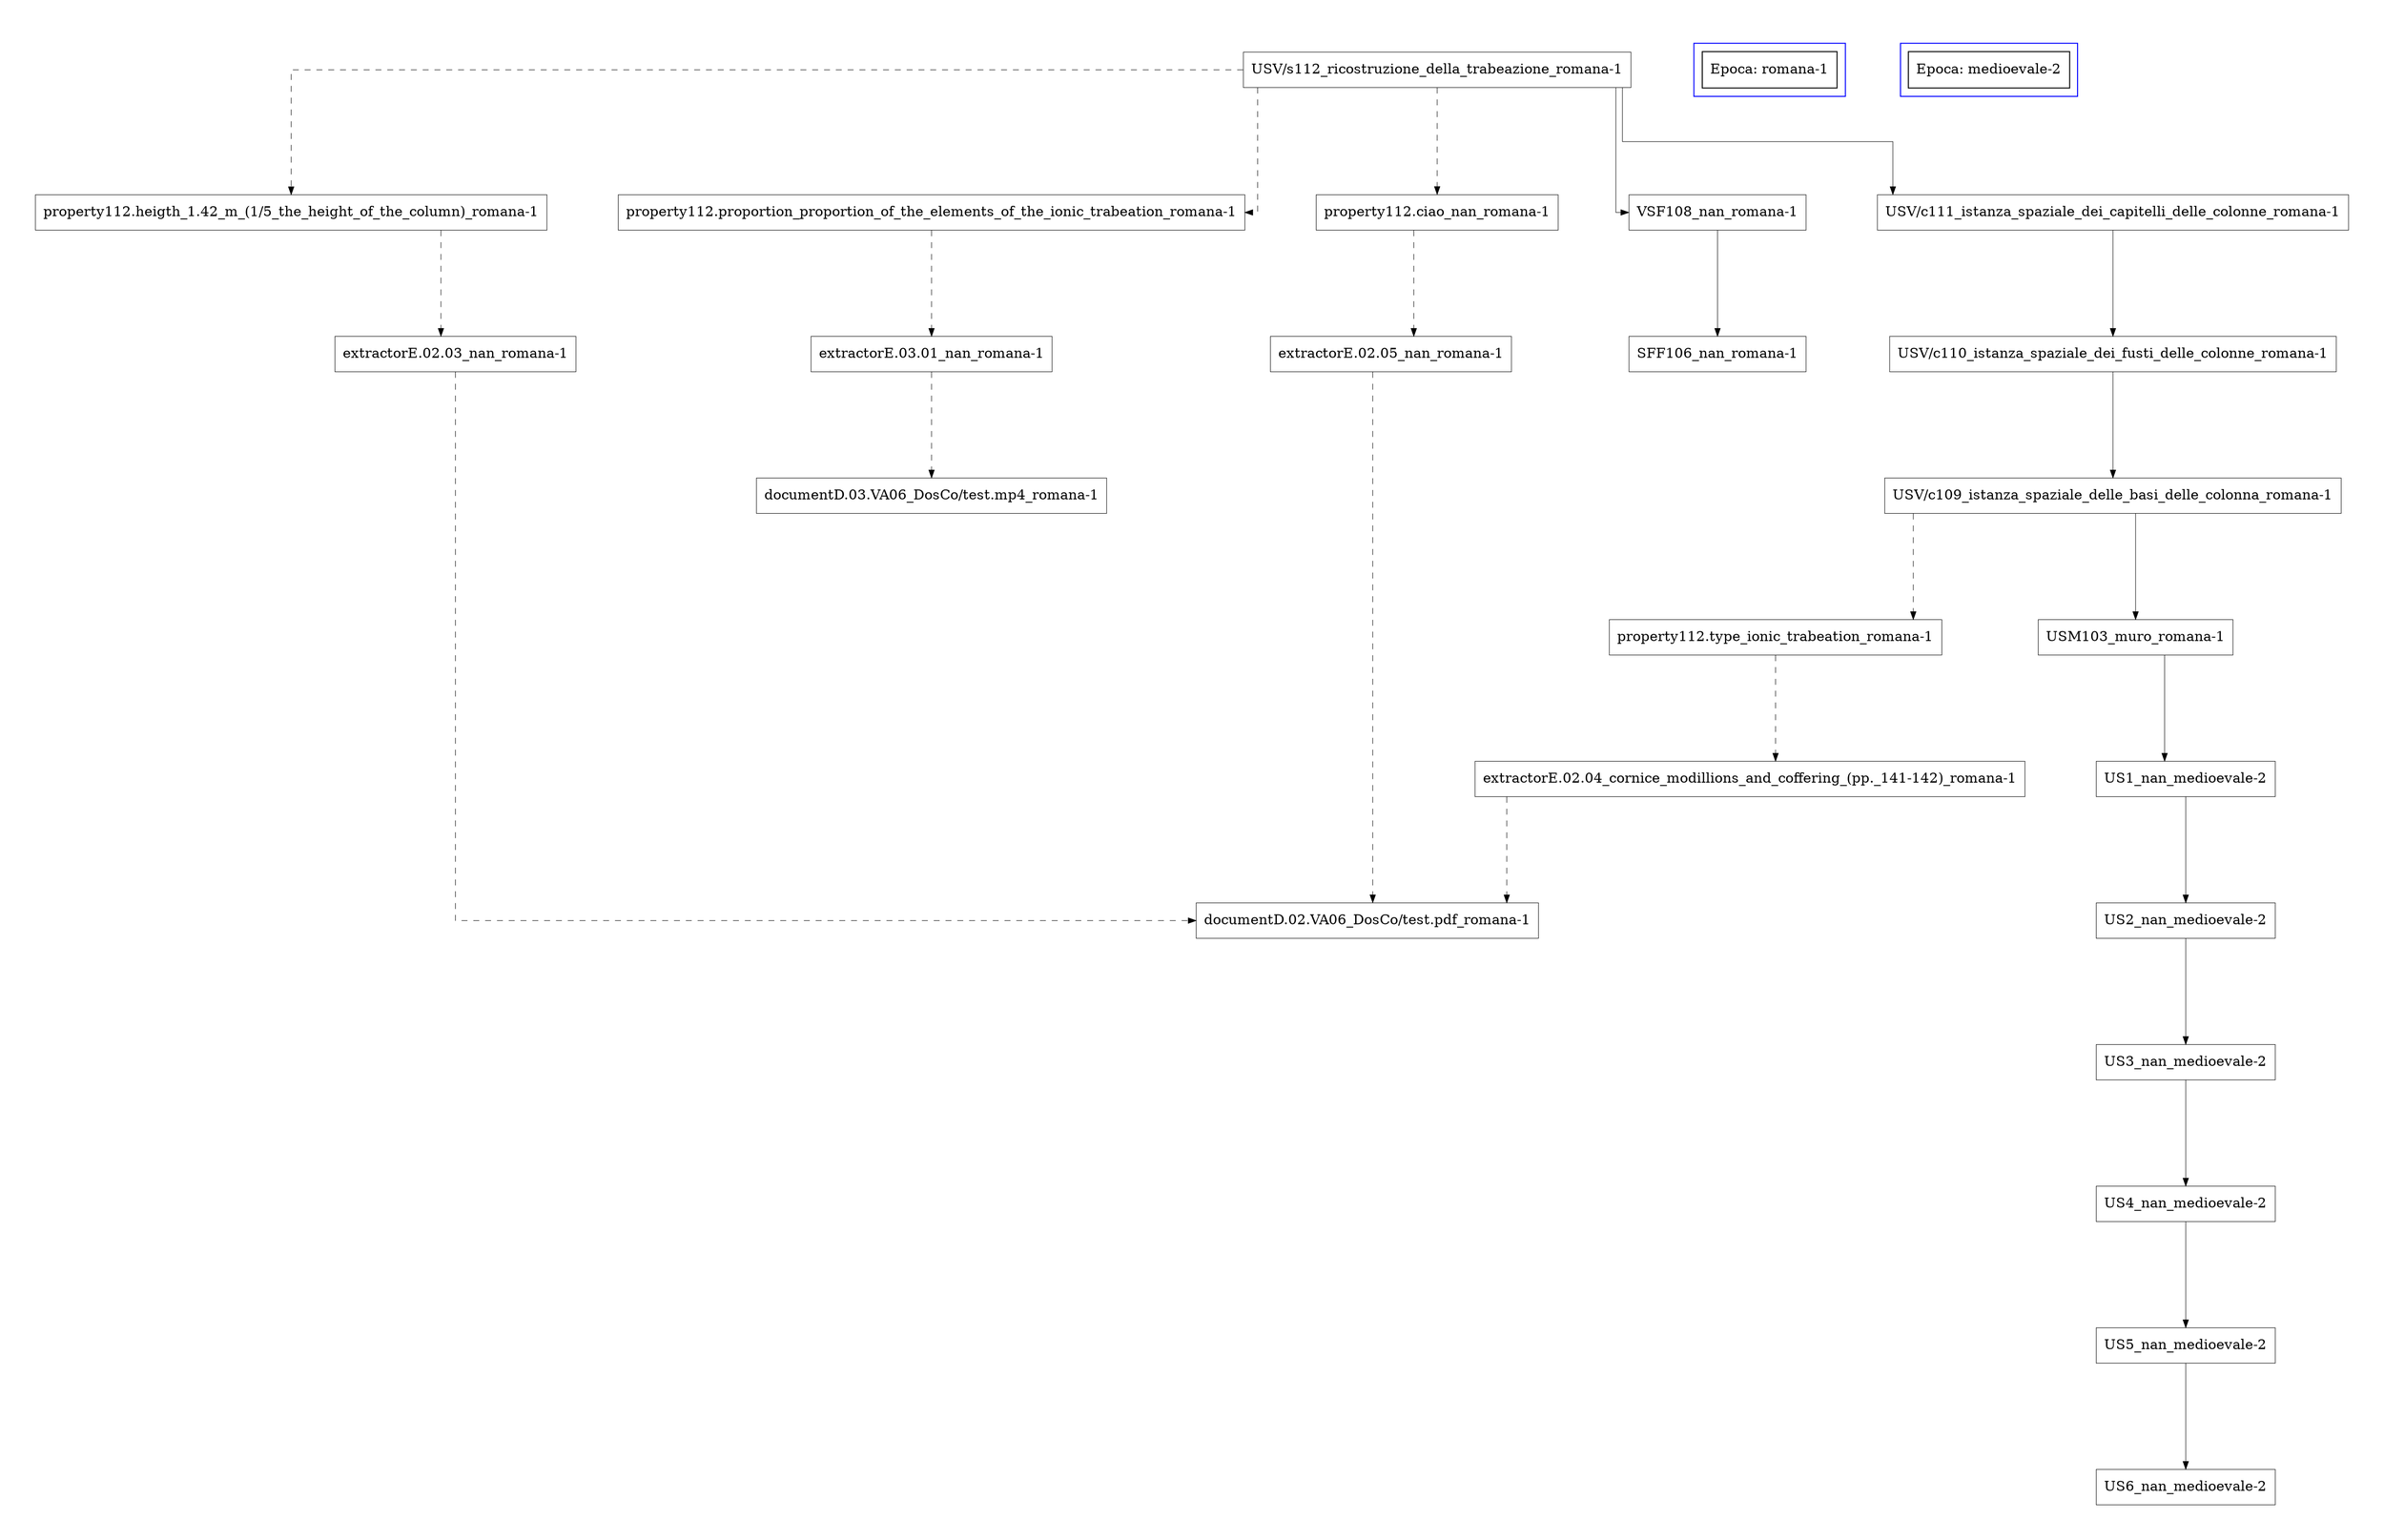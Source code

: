 digraph {
	graph [bb="0,0,2106.2,1493",
		compound=true,
		dpi=300,
		nodesep=1,
		pad=0.5,
		rankdir=TB,
		ranksep=1.5,
		splines=ortho
	];
	node [label="\N"];
	subgraph main2 {
		node [color=black,
			fillcolor=white,
			penwidth=.5,
			shape=box,
			style=filled
		];
		edge [arrowhead=normal,
			arrowsize=.8,
			penwidth=.5,
			style=dashed
		];
		"USV/c109_istanza_spaziale_delle_basi_delle_colonna_romana-1"	[height=0.5,
			pos="1103.5,1026",
			width=5.2535];
		"property112.type_ionic_trabeation_romana-1"	[height=0.5,
			pos="800.5,882",
			width=3.7326];
		"USV/c109_istanza_spaziale_delle_basi_delle_colonna_romana-1" -> "property112.type_ionic_trabeation_romana-1"	[pos="e,924.62,900.09 924.62,1007.8 924.62,1007.8 924.62,908.09 924.62,908.09"];
		"USV/s112_ricostruzione_della_trabeazione_romana-1"	[height=0.5,
			pos="951.5,1458.5",
			width=4.3993];
		"property112.heigth_1.42_m_(1/5_the_height_of_the_column)_romana-1"	[height=0.5,
			pos="210.5,1314",
			width=5.8472];
		"USV/s112_ricostruzione_della_trabeazione_romana-1" -> "property112.heigth_1.42_m_(1/5_the_height_of_the_column)_romana-1"	[pos="e,412.94,1332.2 822.12,1440.2 822.12,1418.7 822.12,1386 822.12,1386 822.12,1386 412.94,1386 412.94,1386 412.94,1386 412.94,1340.2 \
412.94,1340.2"];
		"property112.proportion_proportion_of_the_elements_of_the_ionic_trabeation_romana-1"	[height=0.5,
			pos="1627.5,1314",
			width=7.1493];
		"USV/s112_ricostruzione_della_trabeazione_romana-1" -> "property112.proportion_proportion_of_the_elements_of_the_ionic_trabeation_romana-1"	[pos="e,1627.5,1332.3 1110,1452 1309.8,1452 1627.5,1452 1627.5,1452 1627.5,1452 1627.5,1340.3 1627.5,1340.3"];
		"property112.ciao_nan_romana-1"	[height=0.5,
			pos="592.5,1314",
			width=2.7535];
		"USV/s112_ricostruzione_della_trabeazione_romana-1" -> "property112.ciao_nan_romana-1"	[pos="e,692.12,1314 851.12,1440.2 851.12,1401.3 851.12,1314 851.12,1314 851.12,1314 700.12,1314 700.12,1314"];
		"extractorE.02.04_cornice_modillions_and_coffering_(pp._141-142)_romana-1"	[height=0.5,
			pos="787.5,738",
			width=6.3264];
		"property112.type_ionic_trabeation_romana-1" -> "extractorE.02.04_cornice_modillions_and_coffering_(pp._141-142)_romana-1"	[pos="e,800.5,756.09 800.5,863.76 800.5,863.76 800.5,764.09 800.5,764.09"];
		"documentD.02.VA06_DosCo/test.pdf_romana-1"	[height=0.5,
			pos="450.5,594",
			width=4.0243];
		"extractorE.02.04_cornice_modillions_and_coffering_(pp._141-142)_romana-1" -> "documentD.02.VA06_DosCo/test.pdf_romana-1"	[pos="e,577.56,612.09 577.56,719.76 577.56,719.76 577.56,620.09 577.56,620.09"];
		"extractorE.02.03_nan_romana-1"	[height=0.5,
			pos="224.5,1170",
			width=2.7118];
		"property112.heigth_1.42_m_(1/5_the_height_of_the_column)_romana-1" -> "extractorE.02.03_nan_romana-1"	[pos="e,224.5,1188.1 224.5,1295.8 224.5,1295.8 224.5,1196.1 224.5,1196.1"];
		"extractorE.03.01_nan_romana-1"	[height=0.5,
			pos="1627.5,1170",
			width=2.7118];
		"property112.proportion_proportion_of_the_elements_of_the_ionic_trabeation_romana-1" -> "extractorE.03.01_nan_romana-1"	[pos="e,1627.5,1188.1 1627.5,1295.8 1627.5,1295.8 1627.5,1196.1 1627.5,1196.1"];
		"extractorE.02.05_nan_romana-1"	[height=0.5,
			pos="521.5,1170",
			width=2.7118];
		"property112.ciao_nan_romana-1" -> "extractorE.02.05_nan_romana-1"	[pos="e,556.25,1188.1 556.25,1295.8 556.25,1295.8 556.25,1196.1 556.25,1196.1"];
		"extractorE.02.03_nan_romana-1" -> "documentD.02.VA06_DosCo/test.pdf_romana-1"	[pos="e,313.88,612.48 313.88,1151.8 313.88,1151.8 313.88,620.48 313.88,620.48"];
		"documentD.03.VA06_DosCo/test.mp4_romana-1"	[height=0.5,
			pos="1627.5,1026",
			width=4.0972];
		"extractorE.03.01_nan_romana-1" -> "documentD.03.VA06_DosCo/test.mp4_romana-1"	[pos="e,1627.5,1044.1 1627.5,1151.8 1627.5,1151.8 1627.5,1052.1 1627.5,1052.1"];
		"extractorE.02.05_nan_romana-1" -> "documentD.02.VA06_DosCo/test.pdf_romana-1"	[pos="e,491.81,612.48 491.81,1151.8 491.81,1151.8 491.81,620.48 491.81,620.48"];
	}
	subgraph cluster0 {
		graph [bb="396.5,1432,524.5,1485",
			color=blue
		];
		node [fillcolor=white,
			gradientangle=90,
			label="Epoca: romana-1",
			shape=record,
			style=filled
		];
		"Epoca: romana-1"	[height=0.51389,
			pos="460.5,1458.5",
			rects="404.88,1440.5,516.12,1476.5",
			width=1.5451];
	}
	subgraph main {
		graph [rankdir=TB];
		node [color=black,
			fillcolor=white,
			penwidth=.5,
			shape=box,
			style=filled
		];
		edge [arrowhead=normal,
			arrowsize=.8,
			penwidth=.5,
			style=solid
		];
		"USV/c109_istanza_spaziale_delle_basi_delle_colonna_romana-1";
		"USM103_muro_romana-1"	[height=0.5,
			pos="1138.5,882",
			width=2.2639];
		"USV/c109_istanza_spaziale_delle_basi_delle_colonna_romana-1" -> "USM103_muro_romana-1"	[pos="e,1138.5,900.09 1138.5,1007.8 1138.5,1007.8 1138.5,908.09 1138.5,908.09"];
		"US1_nan_medioevale-2"	[height=0.5,
			pos="1161.5,738",
			width=2.066];
		"USM103_muro_romana-1" -> "US1_nan_medioevale-2"	[pos="e,1153.6,756.09 1153.6,863.76 1153.6,863.76 1153.6,764.09 1153.6,764.09"];
		"USV/s112_ricostruzione_della_trabeazione_romana-1";
		"VSF108_nan_romana-1"	[height=0.5,
			pos="2031.5,1314",
			width=2.0764];
		"USV/s112_ricostruzione_della_trabeazione_romana-1" -> "VSF108_nan_romana-1"	[pos="e,2031.5,1332.4 1110.3,1464 1410.5,1464 2031.5,1464 2031.5,1464 2031.5,1464 2031.5,1340.4 2031.5,1340.4"];
		"USV/c111_istanza_spaziale_dei_capitelli_delle_colonne_romana-1"	[height=0.5,
			pos="1103.5,1314",
			width=5.3993];
		"USV/s112_ricostruzione_della_trabeazione_romana-1" -> "USV/c111_istanza_spaziale_dei_capitelli_delle_colonne_romana-1"	[pos="e,1009.5,1332.2 1009.5,1440.2 1009.5,1440.2 1009.5,1340.2 1009.5,1340.2"];
		"SFF106_nan_romana-1"	[height=0.5,
			pos="2031.5,1170",
			width=2.0556];
		"VSF108_nan_romana-1" -> "SFF106_nan_romana-1"	[pos="e,2031.5,1188.1 2031.5,1295.8 2031.5,1295.8 2031.5,1196.1 2031.5,1196.1"];
		"USV/c110_istanza_spaziale_dei_fusti_delle_colonne_romana-1"	[height=0.5,
			pos="1103.5,1170",
			width=5.1493];
		"USV/c111_istanza_spaziale_dei_capitelli_delle_colonne_romana-1" -> "USV/c110_istanza_spaziale_dei_fusti_delle_colonne_romana-1"	[pos="e,1103.5,1188.1 1103.5,1295.8 1103.5,1295.8 1103.5,1196.1 1103.5,1196.1"];
		"US2_nan_medioevale-2"	[height=0.5,
			pos="1161.5,594",
			width=2.066];
		"US1_nan_medioevale-2" -> "US2_nan_medioevale-2"	[pos="e,1161.5,612.09 1161.5,719.76 1161.5,719.76 1161.5,620.09 1161.5,620.09"];
		"USV/c110_istanza_spaziale_dei_fusti_delle_colonne_romana-1" -> "USV/c109_istanza_spaziale_delle_basi_delle_colonna_romana-1"	[pos="e,1103.5,1044.1 1103.5,1151.8 1103.5,1151.8 1103.5,1052.1 1103.5,1052.1"];
		"US3_nan_medioevale-2"	[height=0.5,
			pos="1161.5,450",
			width=2.066];
		"US2_nan_medioevale-2" -> "US3_nan_medioevale-2"	[pos="e,1161.5,468.09 1161.5,575.76 1161.5,575.76 1161.5,476.09 1161.5,476.09"];
		"US4_nan_medioevale-2"	[height=0.5,
			pos="1161.5,306",
			width=2.066];
		"US3_nan_medioevale-2" -> "US4_nan_medioevale-2"	[pos="e,1161.5,324.09 1161.5,431.76 1161.5,431.76 1161.5,332.09 1161.5,332.09"];
		"US5_nan_medioevale-2"	[height=0.5,
			pos="1161.5,162",
			width=2.066];
		"US4_nan_medioevale-2" -> "US5_nan_medioevale-2"	[pos="e,1161.5,180.09 1161.5,287.76 1161.5,287.76 1161.5,188.09 1161.5,188.09"];
		"US6_nan_medioevale-2"	[height=0.5,
			pos="1161.5,18",
			width=2.066];
		"US5_nan_medioevale-2" -> "US6_nan_medioevale-2"	[pos="e,1161.5,36.09 1161.5,143.76 1161.5,143.76 1161.5,44.09 1161.5,44.09"];
	}
	subgraph cluster1 {
		graph [bb="580.5,1432,728.5,1485",
			color=blue
		];
		node [fillcolor=white,
			gradientangle=90,
			label="Epoca: medioevale-2",
			shape=record,
			style=filled
		];
		"Epoca: medioevale-2"	[height=0.51389,
			pos="654.5,1458.5",
			rects="588.38,1440.5,720.62,1476.5",
			width=1.8368];
	}
	subgraph main1 {
		node [color=black,
			fillcolor=white,
			penwidth=.5,
			shape=box,
			style=filled
		];
		edge [arrowhead=none,
			arrowsize=.8,
			penwidth=.5,
			style=solid
		];
	}
}
